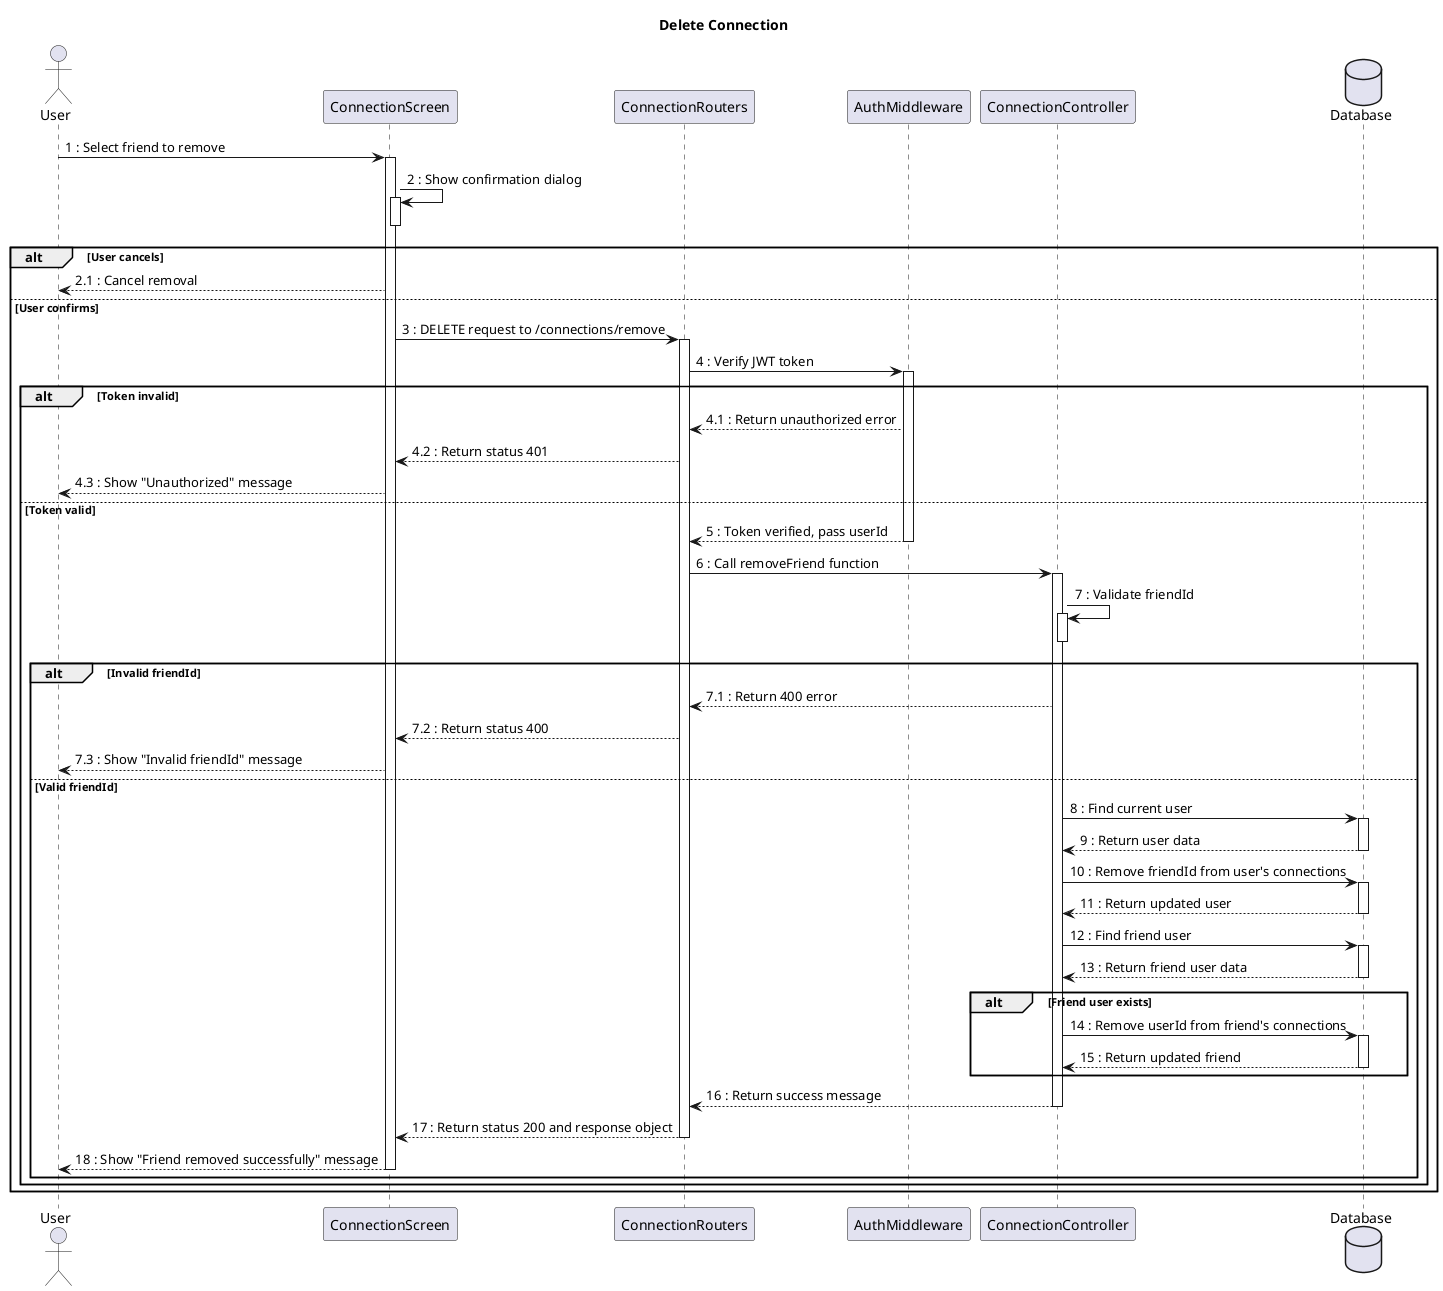 @startuml
title Delete Connection
actor User
participant ConnectionScreen
participant ConnectionRouters
participant AuthMiddleware
participant ConnectionController
database Database

User -> ConnectionScreen : 1 : Select friend to remove
activate ConnectionScreen

ConnectionScreen -> ConnectionScreen : 2 : Show confirmation dialog
activate ConnectionScreen
deactivate ConnectionScreen
alt User cancels
    ConnectionScreen --> User : 2.1 : Cancel removal
else User confirms
    ConnectionScreen -> ConnectionRouters : 3 : DELETE request to /connections/remove
    activate ConnectionRouters

    ConnectionRouters -> AuthMiddleware : 4 : Verify JWT token
    activate AuthMiddleware

    alt Token invalid
        AuthMiddleware --> ConnectionRouters : 4.1 : Return unauthorized error
        ConnectionRouters --> ConnectionScreen : 4.2 : Return status 401
        ConnectionScreen --> User : 4.3 : Show "Unauthorized" message
    else Token valid
        AuthMiddleware --> ConnectionRouters : 5 : Token verified, pass userId
        deactivate AuthMiddleware

        ConnectionRouters -> ConnectionController : 6 : Call removeFriend function
        activate ConnectionController

        ConnectionController -> ConnectionController : 7 : Validate friendId
        activate ConnectionController
        deactivate ConnectionController

        alt Invalid friendId
            ConnectionController --> ConnectionRouters : 7.1 : Return 400 error
            ConnectionRouters --> ConnectionScreen : 7.2 : Return status 400
            ConnectionScreen --> User : 7.3 : Show "Invalid friendId" message
        else Valid friendId
            ConnectionController -> Database : 8 : Find current user
            activate Database
            Database --> ConnectionController : 9 : Return user data
            deactivate Database

            ConnectionController -> Database : 10 : Remove friendId from user's connections
            activate Database
            Database --> ConnectionController : 11 : Return updated user
            deactivate Database

            ConnectionController -> Database : 12 : Find friend user
            activate Database
            Database --> ConnectionController : 13 : Return friend user data
            deactivate Database

            alt Friend user exists
                ConnectionController -> Database : 14 : Remove userId from friend's connections
                activate Database
                Database --> ConnectionController : 15 : Return updated friend
                deactivate Database
            end

            ConnectionController --> ConnectionRouters : 16 : Return success message
            deactivate ConnectionController
            ConnectionRouters --> ConnectionScreen : 17 : Return status 200 and response object
            deactivate ConnectionRouters
            ConnectionScreen --> User : 18 : Show "Friend removed successfully" message
            deactivate ConnectionScreen
        end
    end
end

@enduml
